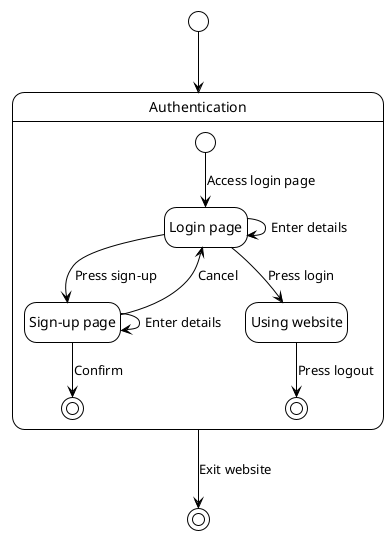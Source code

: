 @startuml
!theme plain
hide empty members
hide empty description

[*] --> Authentication

state Authentication {
  state "Login page" as Login
  state "Sign-up page" as Signup
  state "Using website" as Using 
  state end2 <<end>>

  [*] --> Login : Access login page

  Login -> Login : Enter details
  Login --> Using : Press login
  Login --> Signup : Press sign-up\t

  Signup --> Login : Cancel
  Signup --> Signup : Enter details
  Signup --> end2 : Confirm

  Using --> [*] : Press logout
}

Authentication --> [*] : Exit website
@enduml